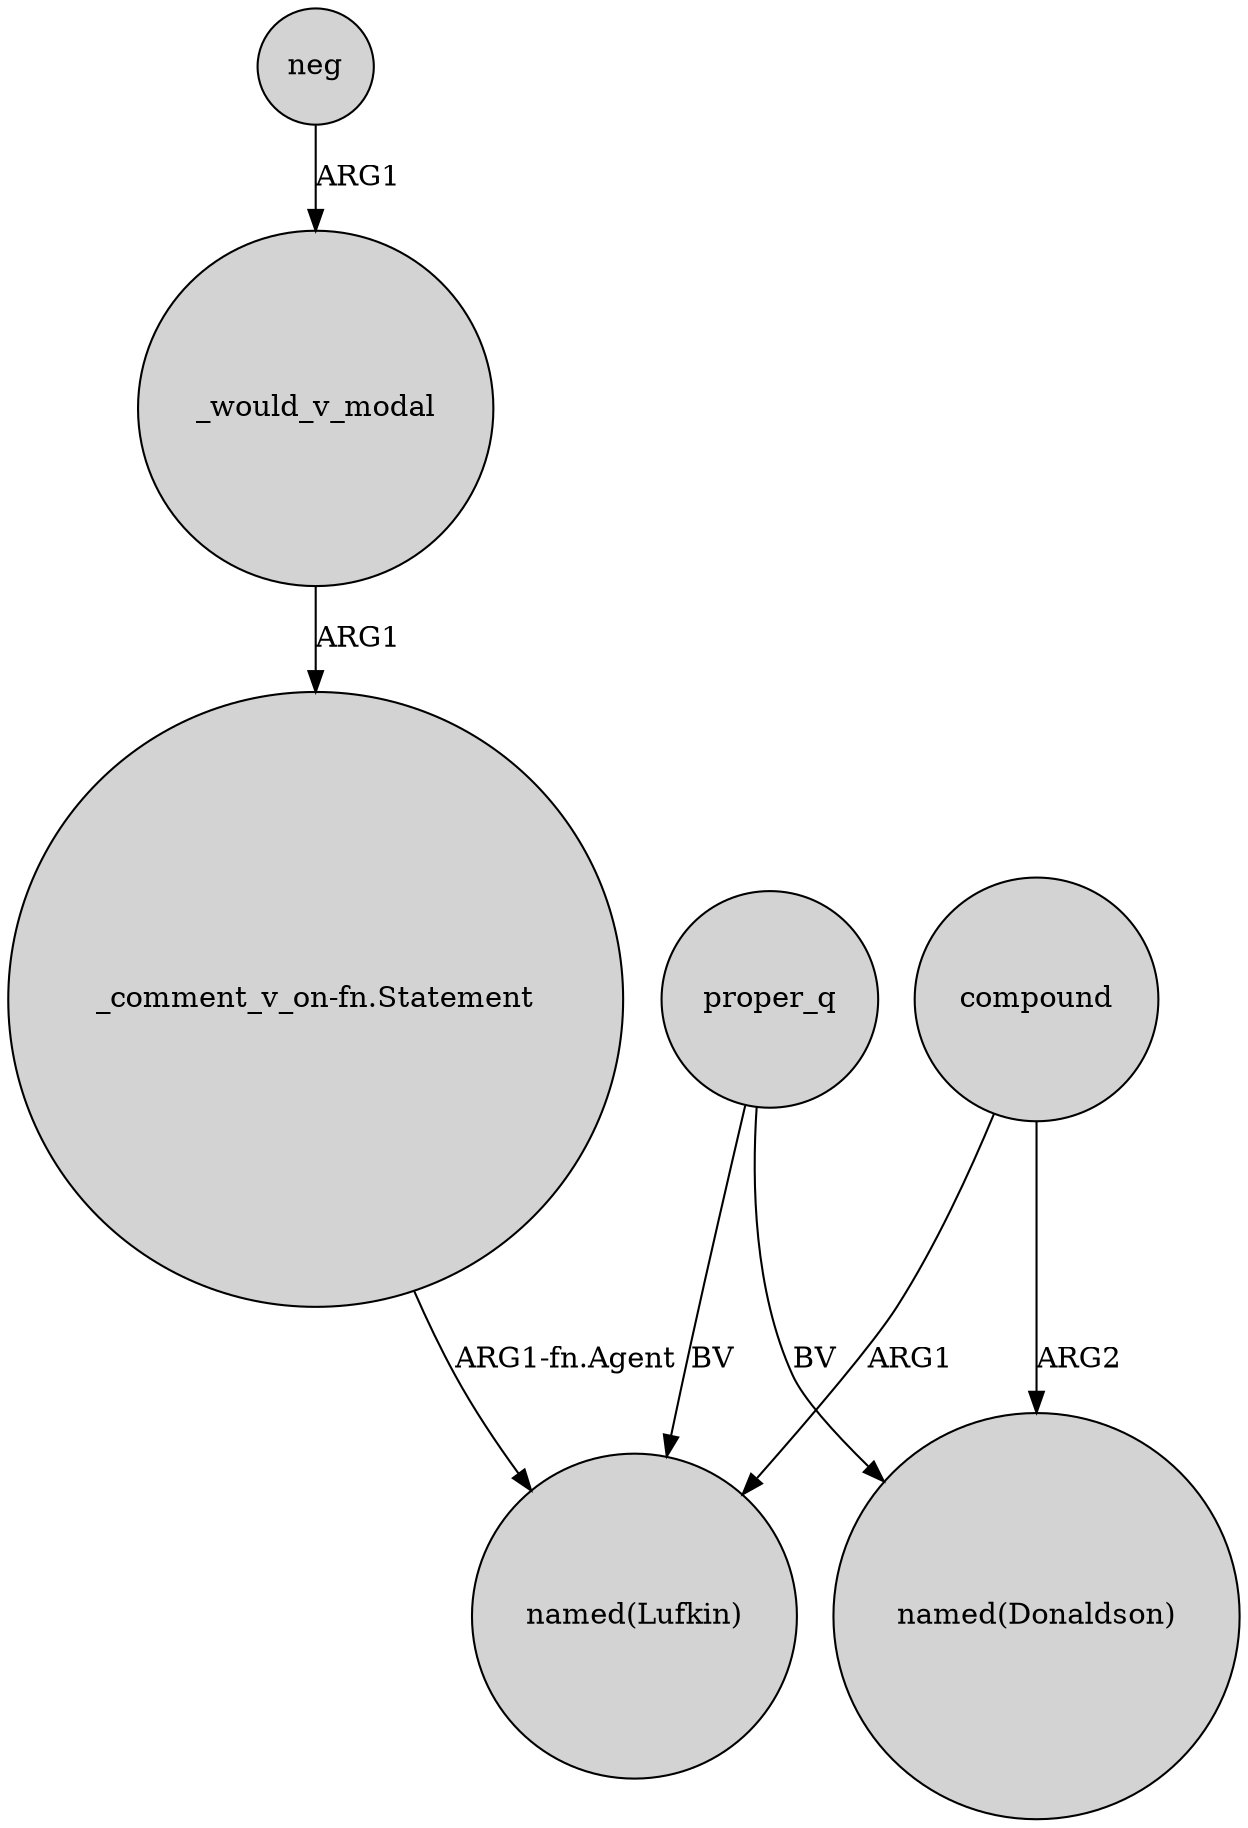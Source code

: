 digraph {
	node [shape=circle style=filled]
	proper_q -> "named(Lufkin)" [label=BV]
	neg -> _would_v_modal [label=ARG1]
	_would_v_modal -> "_comment_v_on-fn.Statement" [label=ARG1]
	proper_q -> "named(Donaldson)" [label=BV]
	"_comment_v_on-fn.Statement" -> "named(Lufkin)" [label="ARG1-fn.Agent"]
	compound -> "named(Lufkin)" [label=ARG1]
	compound -> "named(Donaldson)" [label=ARG2]
}
